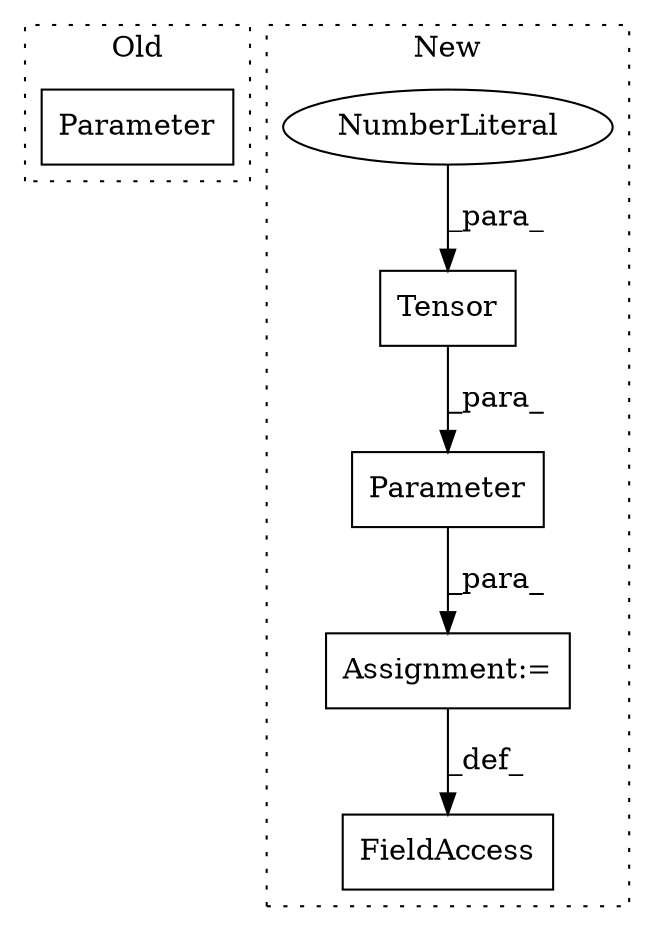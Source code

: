 digraph G {
subgraph cluster0 {
1 [label="Parameter" a="32" s="762,818" l="10,1" shape="box"];
label = "Old";
style="dotted";
}
subgraph cluster1 {
2 [label="Tensor" a="32" s="924,951" l="7,1" shape="box"];
3 [label="Parameter" a="32" s="908,952" l="10,1" shape="box"];
4 [label="FieldAccess" a="22" s="897" l="10" shape="box"];
5 [label="Assignment:=" a="7" s="907" l="1" shape="box"];
6 [label="NumberLiteral" a="34" s="931" l="1" shape="ellipse"];
label = "New";
style="dotted";
}
2 -> 3 [label="_para_"];
3 -> 5 [label="_para_"];
5 -> 4 [label="_def_"];
6 -> 2 [label="_para_"];
}